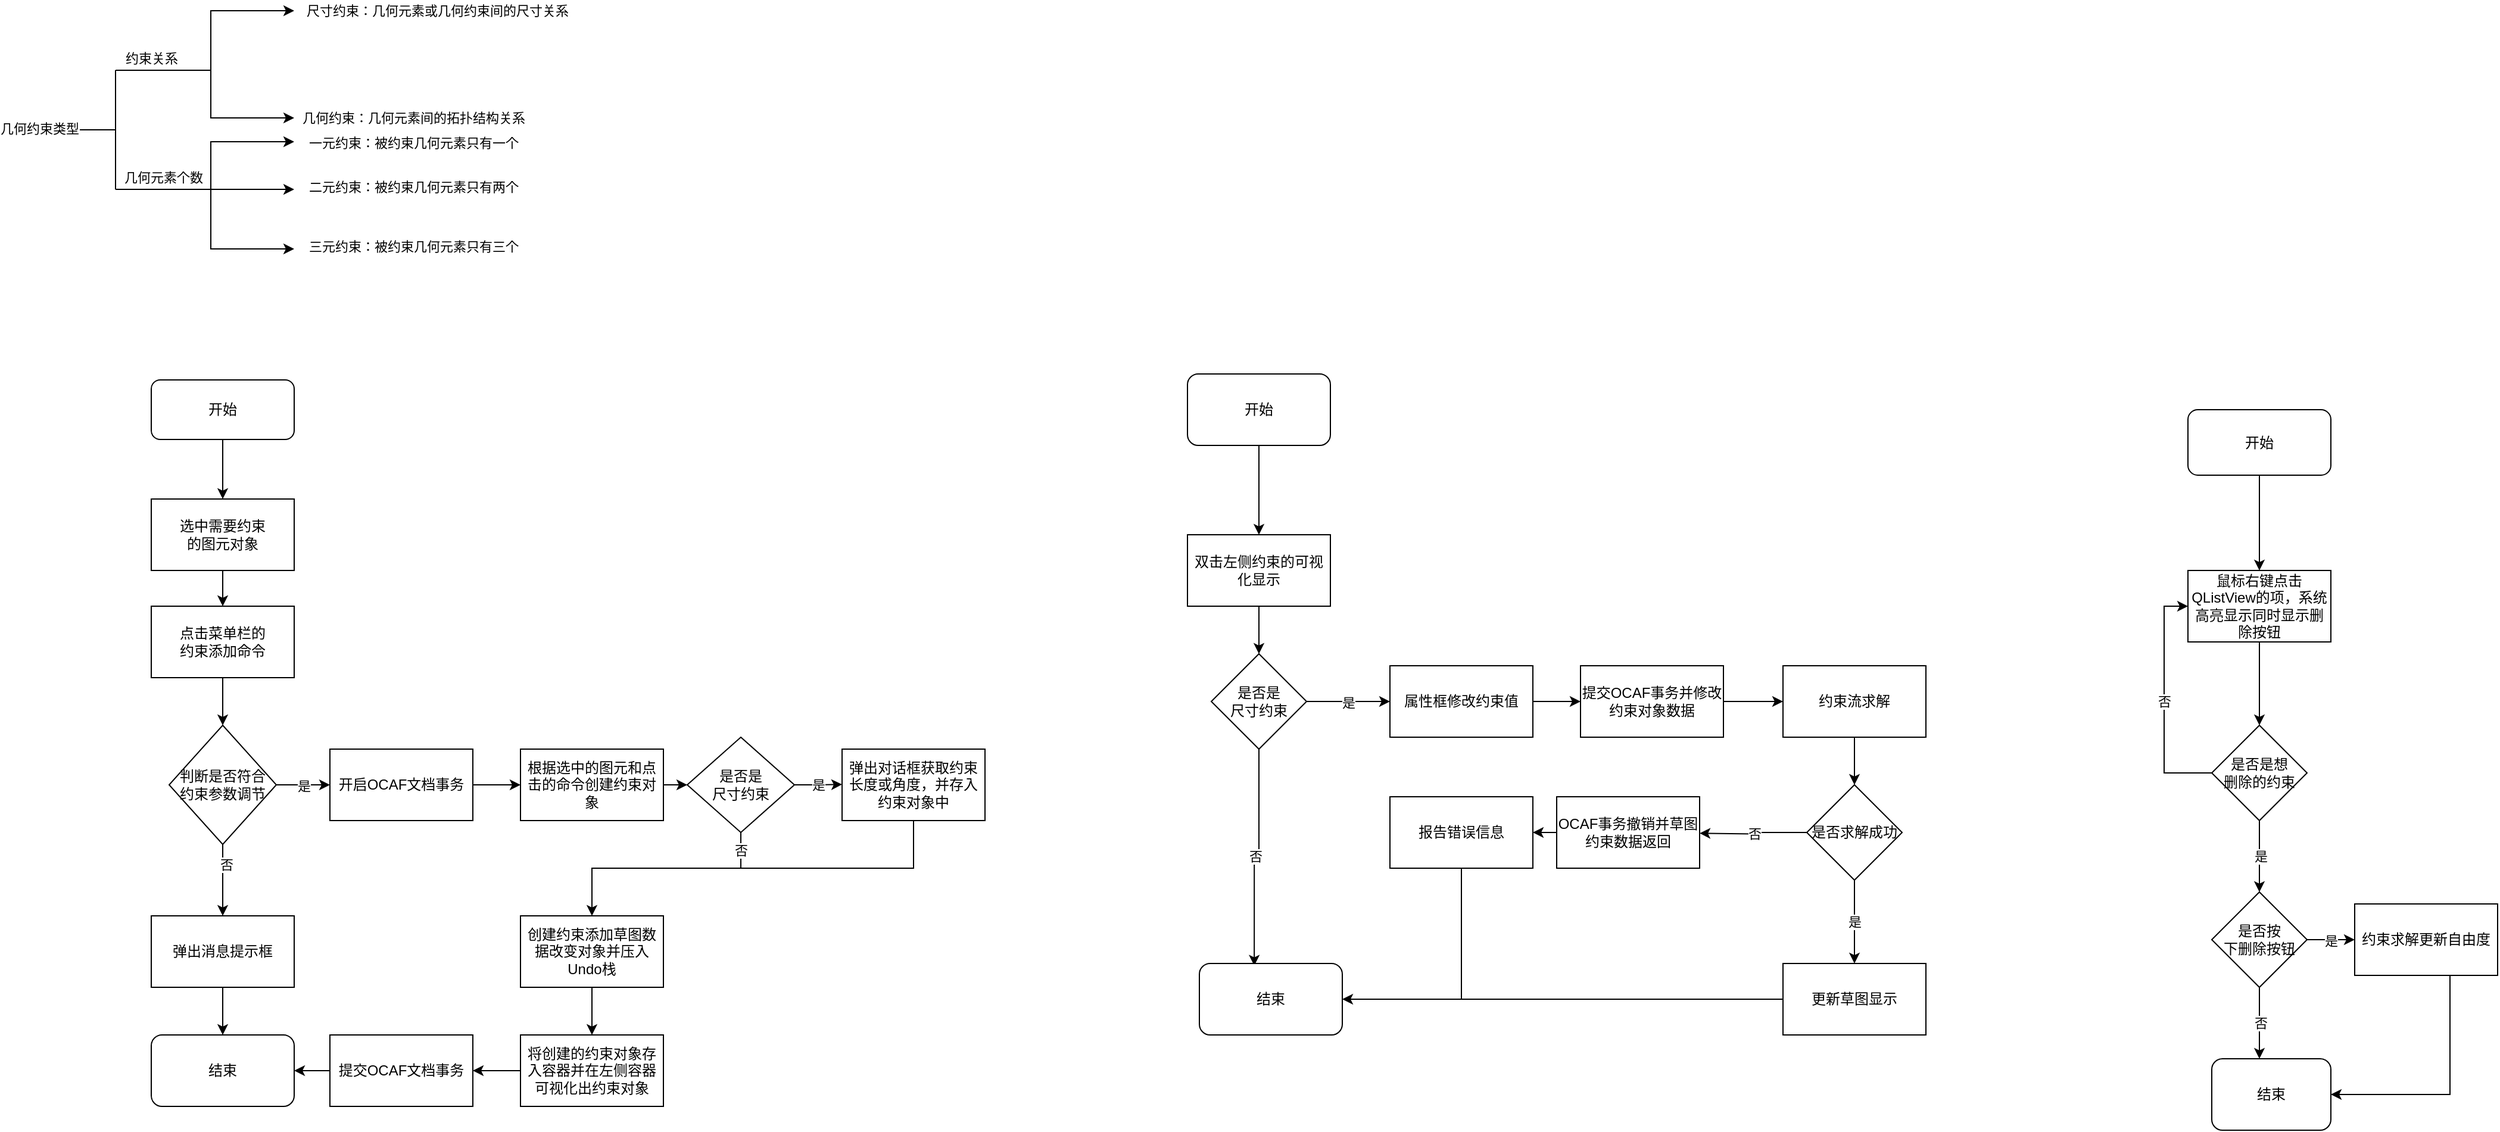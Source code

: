 <mxfile version="21.0.6" type="github">
  <diagram name="第 1 页" id="1So_czDSUBuQiFDamGuW">
    <mxGraphModel dx="1439" dy="761" grid="1" gridSize="10" guides="1" tooltips="1" connect="1" arrows="1" fold="1" page="1" pageScale="1" pageWidth="827" pageHeight="1169" math="0" shadow="0">
      <root>
        <mxCell id="0" />
        <mxCell id="1" parent="0" />
        <mxCell id="FwafR3L3VAN348FCxoly-1" value="" style="endArrow=none;html=1;rounded=0;" parent="1" edge="1">
          <mxGeometry width="50" height="50" relative="1" as="geometry">
            <mxPoint x="110" y="320" as="sourcePoint" />
            <mxPoint x="190" y="320" as="targetPoint" />
          </mxGeometry>
        </mxCell>
        <mxCell id="FwafR3L3VAN348FCxoly-6" value="几何约束类型" style="edgeLabel;html=1;align=center;verticalAlign=middle;resizable=0;points=[];" parent="FwafR3L3VAN348FCxoly-1" vertex="1" connectable="0">
          <mxGeometry x="-0.605" y="1" relative="1" as="geometry">
            <mxPoint as="offset" />
          </mxGeometry>
        </mxCell>
        <mxCell id="FwafR3L3VAN348FCxoly-2" value="" style="endArrow=none;html=1;rounded=0;" parent="1" edge="1">
          <mxGeometry width="50" height="50" relative="1" as="geometry">
            <mxPoint x="190" y="370" as="sourcePoint" />
            <mxPoint x="190" y="270" as="targetPoint" />
          </mxGeometry>
        </mxCell>
        <mxCell id="FwafR3L3VAN348FCxoly-3" value="" style="endArrow=none;html=1;rounded=0;" parent="1" edge="1">
          <mxGeometry width="50" height="50" relative="1" as="geometry">
            <mxPoint x="190" y="270" as="sourcePoint" />
            <mxPoint x="270" y="270" as="targetPoint" />
          </mxGeometry>
        </mxCell>
        <mxCell id="FwafR3L3VAN348FCxoly-7" value="约束关系" style="edgeLabel;html=1;align=center;verticalAlign=middle;resizable=0;points=[];" parent="FwafR3L3VAN348FCxoly-3" vertex="1" connectable="0">
          <mxGeometry x="-0.38" y="-1" relative="1" as="geometry">
            <mxPoint x="5" y="-11" as="offset" />
          </mxGeometry>
        </mxCell>
        <mxCell id="FwafR3L3VAN348FCxoly-4" value="" style="endArrow=none;html=1;rounded=0;" parent="1" edge="1">
          <mxGeometry width="50" height="50" relative="1" as="geometry">
            <mxPoint x="190" y="370" as="sourcePoint" />
            <mxPoint x="270" y="370" as="targetPoint" />
          </mxGeometry>
        </mxCell>
        <mxCell id="FwafR3L3VAN348FCxoly-8" value="几何元素个数" style="edgeLabel;html=1;align=center;verticalAlign=middle;resizable=0;points=[];" parent="FwafR3L3VAN348FCxoly-4" vertex="1" connectable="0">
          <mxGeometry x="-0.305" y="3" relative="1" as="geometry">
            <mxPoint x="12" y="-7" as="offset" />
          </mxGeometry>
        </mxCell>
        <mxCell id="FwafR3L3VAN348FCxoly-5" value="" style="endArrow=classic;startArrow=classic;html=1;rounded=0;edgeStyle=orthogonalEdgeStyle;" parent="1" edge="1">
          <mxGeometry width="50" height="50" relative="1" as="geometry">
            <mxPoint x="340" y="310" as="sourcePoint" />
            <mxPoint x="340" y="220" as="targetPoint" />
            <Array as="points">
              <mxPoint x="270" y="310" />
            </Array>
          </mxGeometry>
        </mxCell>
        <mxCell id="FwafR3L3VAN348FCxoly-12" value="尺寸约束：几何元素或几何约束间的尺寸关系" style="edgeLabel;html=1;align=center;verticalAlign=middle;resizable=0;points=[];" parent="FwafR3L3VAN348FCxoly-5" vertex="1" connectable="0">
          <mxGeometry x="0.826" y="2" relative="1" as="geometry">
            <mxPoint x="140" y="2" as="offset" />
          </mxGeometry>
        </mxCell>
        <mxCell id="FwafR3L3VAN348FCxoly-13" value="几何约束：几何元素间的拓扑结构关系" style="edgeLabel;html=1;align=center;verticalAlign=middle;resizable=0;points=[];" parent="FwafR3L3VAN348FCxoly-5" vertex="1" connectable="0">
          <mxGeometry x="-0.791" relative="1" as="geometry">
            <mxPoint x="124" as="offset" />
          </mxGeometry>
        </mxCell>
        <mxCell id="FwafR3L3VAN348FCxoly-10" value="" style="endArrow=classic;startArrow=classic;html=1;rounded=0;edgeStyle=orthogonalEdgeStyle;" parent="1" edge="1">
          <mxGeometry width="50" height="50" relative="1" as="geometry">
            <mxPoint x="340" y="420" as="sourcePoint" />
            <mxPoint x="340" y="330" as="targetPoint" />
            <Array as="points">
              <mxPoint x="270" y="420" />
            </Array>
          </mxGeometry>
        </mxCell>
        <mxCell id="FwafR3L3VAN348FCxoly-14" value="一元约束：被约束几何元素只有一个" style="edgeLabel;html=1;align=center;verticalAlign=middle;resizable=0;points=[];" parent="FwafR3L3VAN348FCxoly-10" vertex="1" connectable="0">
          <mxGeometry x="0.809" y="-1" relative="1" as="geometry">
            <mxPoint x="122" as="offset" />
          </mxGeometry>
        </mxCell>
        <mxCell id="FwafR3L3VAN348FCxoly-16" value="三元约束：被约束几何元素只有三个" style="edgeLabel;html=1;align=center;verticalAlign=middle;resizable=0;points=[];" parent="FwafR3L3VAN348FCxoly-10" vertex="1" connectable="0">
          <mxGeometry x="-0.835" y="-2" relative="1" as="geometry">
            <mxPoint x="119" as="offset" />
          </mxGeometry>
        </mxCell>
        <mxCell id="FwafR3L3VAN348FCxoly-11" value="" style="endArrow=classic;html=1;rounded=0;" parent="1" edge="1">
          <mxGeometry width="50" height="50" relative="1" as="geometry">
            <mxPoint x="270" y="370" as="sourcePoint" />
            <mxPoint x="340" y="370" as="targetPoint" />
          </mxGeometry>
        </mxCell>
        <mxCell id="FwafR3L3VAN348FCxoly-15" value="二元约束：被约束几何元素只有两个" style="edgeLabel;html=1;align=center;verticalAlign=middle;resizable=0;points=[];" parent="FwafR3L3VAN348FCxoly-11" vertex="1" connectable="0">
          <mxGeometry x="0.457" y="2" relative="1" as="geometry">
            <mxPoint x="119" as="offset" />
          </mxGeometry>
        </mxCell>
        <mxCell id="ZC_2awQbRUudxoVVbSpu-1" value="开始" style="rounded=1;whiteSpace=wrap;html=1;" vertex="1" parent="1">
          <mxGeometry x="220" y="530" width="120" height="50" as="geometry" />
        </mxCell>
        <mxCell id="ZC_2awQbRUudxoVVbSpu-2" value="" style="endArrow=classic;html=1;rounded=0;exitX=0.5;exitY=1;exitDx=0;exitDy=0;" edge="1" parent="1" source="ZC_2awQbRUudxoVVbSpu-1">
          <mxGeometry width="50" height="50" relative="1" as="geometry">
            <mxPoint x="240" y="730" as="sourcePoint" />
            <mxPoint x="280" y="630" as="targetPoint" />
          </mxGeometry>
        </mxCell>
        <mxCell id="ZC_2awQbRUudxoVVbSpu-3" value="选中需要约束&lt;br&gt;的图元对象" style="rounded=0;whiteSpace=wrap;html=1;" vertex="1" parent="1">
          <mxGeometry x="220" y="630" width="120" height="60" as="geometry" />
        </mxCell>
        <mxCell id="ZC_2awQbRUudxoVVbSpu-4" value="" style="endArrow=classic;html=1;rounded=0;exitX=0.5;exitY=1;exitDx=0;exitDy=0;" edge="1" parent="1" source="ZC_2awQbRUudxoVVbSpu-3">
          <mxGeometry width="50" height="50" relative="1" as="geometry">
            <mxPoint x="300" y="770" as="sourcePoint" />
            <mxPoint x="280" y="720" as="targetPoint" />
          </mxGeometry>
        </mxCell>
        <mxCell id="ZC_2awQbRUudxoVVbSpu-5" value="点击菜单栏的&lt;br&gt;约束添加命令" style="rounded=0;whiteSpace=wrap;html=1;" vertex="1" parent="1">
          <mxGeometry x="220" y="720" width="120" height="60" as="geometry" />
        </mxCell>
        <mxCell id="ZC_2awQbRUudxoVVbSpu-6" value="" style="endArrow=classic;html=1;rounded=0;exitX=0.5;exitY=1;exitDx=0;exitDy=0;entryX=0.5;entryY=0;entryDx=0;entryDy=0;" edge="1" parent="1" source="ZC_2awQbRUudxoVVbSpu-5" target="ZC_2awQbRUudxoVVbSpu-7">
          <mxGeometry width="50" height="50" relative="1" as="geometry">
            <mxPoint x="260" y="860" as="sourcePoint" />
            <mxPoint x="280" y="820" as="targetPoint" />
          </mxGeometry>
        </mxCell>
        <mxCell id="ZC_2awQbRUudxoVVbSpu-15" value="是" style="edgeStyle=orthogonalEdgeStyle;rounded=0;orthogonalLoop=1;jettySize=auto;html=1;exitX=1;exitY=0.5;exitDx=0;exitDy=0;" edge="1" parent="1" source="ZC_2awQbRUudxoVVbSpu-7">
          <mxGeometry relative="1" as="geometry">
            <mxPoint x="370" y="870" as="targetPoint" />
          </mxGeometry>
        </mxCell>
        <mxCell id="ZC_2awQbRUudxoVVbSpu-7" value="判断是否符合&lt;br&gt;约束参数调节" style="rhombus;whiteSpace=wrap;html=1;" vertex="1" parent="1">
          <mxGeometry x="235" y="820" width="90" height="100" as="geometry" />
        </mxCell>
        <mxCell id="ZC_2awQbRUudxoVVbSpu-9" value="" style="endArrow=classic;html=1;rounded=0;exitX=0.5;exitY=1;exitDx=0;exitDy=0;" edge="1" parent="1" source="ZC_2awQbRUudxoVVbSpu-7">
          <mxGeometry width="50" height="50" relative="1" as="geometry">
            <mxPoint x="270" y="1020" as="sourcePoint" />
            <mxPoint x="280" y="980" as="targetPoint" />
          </mxGeometry>
        </mxCell>
        <mxCell id="ZC_2awQbRUudxoVVbSpu-11" value="否" style="edgeLabel;html=1;align=center;verticalAlign=middle;resizable=0;points=[];" vertex="1" connectable="0" parent="ZC_2awQbRUudxoVVbSpu-9">
          <mxGeometry x="-0.433" y="3" relative="1" as="geometry">
            <mxPoint as="offset" />
          </mxGeometry>
        </mxCell>
        <mxCell id="ZC_2awQbRUudxoVVbSpu-12" value="弹出消息提示框" style="rounded=0;whiteSpace=wrap;html=1;" vertex="1" parent="1">
          <mxGeometry x="220" y="980" width="120" height="60" as="geometry" />
        </mxCell>
        <mxCell id="ZC_2awQbRUudxoVVbSpu-13" value="" style="endArrow=classic;html=1;rounded=0;exitX=0.5;exitY=1;exitDx=0;exitDy=0;" edge="1" parent="1" source="ZC_2awQbRUudxoVVbSpu-12">
          <mxGeometry width="50" height="50" relative="1" as="geometry">
            <mxPoint x="240" y="1110" as="sourcePoint" />
            <mxPoint x="280" y="1080" as="targetPoint" />
          </mxGeometry>
        </mxCell>
        <mxCell id="ZC_2awQbRUudxoVVbSpu-14" value="结束" style="rounded=1;whiteSpace=wrap;html=1;" vertex="1" parent="1">
          <mxGeometry x="220" y="1080" width="120" height="60" as="geometry" />
        </mxCell>
        <mxCell id="ZC_2awQbRUudxoVVbSpu-16" value="开启OCAF文档事务" style="rounded=0;whiteSpace=wrap;html=1;" vertex="1" parent="1">
          <mxGeometry x="370" y="840" width="120" height="60" as="geometry" />
        </mxCell>
        <mxCell id="ZC_2awQbRUudxoVVbSpu-18" value="" style="endArrow=classic;html=1;rounded=0;exitX=1;exitY=0.5;exitDx=0;exitDy=0;" edge="1" parent="1" source="ZC_2awQbRUudxoVVbSpu-16">
          <mxGeometry width="50" height="50" relative="1" as="geometry">
            <mxPoint x="490" y="900" as="sourcePoint" />
            <mxPoint x="530" y="870" as="targetPoint" />
          </mxGeometry>
        </mxCell>
        <mxCell id="ZC_2awQbRUudxoVVbSpu-19" value="根据选中的图元和点击的命令创建约束对象" style="rounded=0;whiteSpace=wrap;html=1;" vertex="1" parent="1">
          <mxGeometry x="530" y="840" width="120" height="60" as="geometry" />
        </mxCell>
        <mxCell id="ZC_2awQbRUudxoVVbSpu-21" value="创建约束添加草图数据改变对象并压入Undo栈" style="rounded=0;whiteSpace=wrap;html=1;" vertex="1" parent="1">
          <mxGeometry x="530" y="980" width="120" height="60" as="geometry" />
        </mxCell>
        <mxCell id="ZC_2awQbRUudxoVVbSpu-22" value="" style="endArrow=classic;html=1;rounded=0;exitX=0.5;exitY=1;exitDx=0;exitDy=0;" edge="1" parent="1" source="ZC_2awQbRUudxoVVbSpu-21">
          <mxGeometry width="50" height="50" relative="1" as="geometry">
            <mxPoint x="580" y="1110" as="sourcePoint" />
            <mxPoint x="590" y="1080" as="targetPoint" />
          </mxGeometry>
        </mxCell>
        <mxCell id="ZC_2awQbRUudxoVVbSpu-23" value="将创建的约束对象存入容器并在左侧容器可视化出约束对象" style="rounded=0;whiteSpace=wrap;html=1;" vertex="1" parent="1">
          <mxGeometry x="530" y="1080" width="120" height="60" as="geometry" />
        </mxCell>
        <mxCell id="ZC_2awQbRUudxoVVbSpu-25" value="" style="endArrow=classic;html=1;rounded=0;exitX=0;exitY=0.5;exitDx=0;exitDy=0;" edge="1" parent="1" source="ZC_2awQbRUudxoVVbSpu-23">
          <mxGeometry width="50" height="50" relative="1" as="geometry">
            <mxPoint x="460" y="1120" as="sourcePoint" />
            <mxPoint x="490" y="1110" as="targetPoint" />
          </mxGeometry>
        </mxCell>
        <mxCell id="ZC_2awQbRUudxoVVbSpu-26" value="提交OCAF文档事务" style="rounded=0;whiteSpace=wrap;html=1;" vertex="1" parent="1">
          <mxGeometry x="370" y="1080" width="120" height="60" as="geometry" />
        </mxCell>
        <mxCell id="ZC_2awQbRUudxoVVbSpu-27" value="" style="endArrow=classic;html=1;rounded=0;exitX=0;exitY=0.5;exitDx=0;exitDy=0;entryX=1;entryY=0.5;entryDx=0;entryDy=0;" edge="1" parent="1" source="ZC_2awQbRUudxoVVbSpu-26" target="ZC_2awQbRUudxoVVbSpu-14">
          <mxGeometry width="50" height="50" relative="1" as="geometry">
            <mxPoint x="170" y="1230" as="sourcePoint" />
            <mxPoint x="220" y="1180" as="targetPoint" />
          </mxGeometry>
        </mxCell>
        <mxCell id="ZC_2awQbRUudxoVVbSpu-28" value="" style="endArrow=classic;html=1;rounded=0;exitX=1;exitY=0.5;exitDx=0;exitDy=0;" edge="1" parent="1" source="ZC_2awQbRUudxoVVbSpu-19" target="ZC_2awQbRUudxoVVbSpu-29">
          <mxGeometry width="50" height="50" relative="1" as="geometry">
            <mxPoint x="700" y="900" as="sourcePoint" />
            <mxPoint x="710" y="870" as="targetPoint" />
          </mxGeometry>
        </mxCell>
        <mxCell id="ZC_2awQbRUudxoVVbSpu-30" value="是" style="edgeStyle=orthogonalEdgeStyle;rounded=0;orthogonalLoop=1;jettySize=auto;html=1;exitX=1;exitY=0.5;exitDx=0;exitDy=0;" edge="1" parent="1" source="ZC_2awQbRUudxoVVbSpu-29">
          <mxGeometry relative="1" as="geometry">
            <mxPoint x="800" y="869.667" as="targetPoint" />
          </mxGeometry>
        </mxCell>
        <mxCell id="ZC_2awQbRUudxoVVbSpu-29" value="是否是&lt;br&gt;尺寸约束" style="rhombus;whiteSpace=wrap;html=1;" vertex="1" parent="1">
          <mxGeometry x="670" y="830" width="90" height="80" as="geometry" />
        </mxCell>
        <mxCell id="ZC_2awQbRUudxoVVbSpu-31" value="弹出对话框获取约束长度或角度，并存入约束对象中" style="rounded=0;whiteSpace=wrap;html=1;" vertex="1" parent="1">
          <mxGeometry x="800" y="840" width="120" height="60" as="geometry" />
        </mxCell>
        <mxCell id="ZC_2awQbRUudxoVVbSpu-38" value="" style="endArrow=classic;html=1;rounded=0;exitX=0.5;exitY=1;exitDx=0;exitDy=0;edgeStyle=orthogonalEdgeStyle;entryX=0.5;entryY=0;entryDx=0;entryDy=0;" edge="1" parent="1" source="ZC_2awQbRUudxoVVbSpu-31" target="ZC_2awQbRUudxoVVbSpu-21">
          <mxGeometry width="50" height="50" relative="1" as="geometry">
            <mxPoint x="820" y="1030" as="sourcePoint" />
            <mxPoint x="870" y="980" as="targetPoint" />
          </mxGeometry>
        </mxCell>
        <mxCell id="ZC_2awQbRUudxoVVbSpu-39" value="否" style="endArrow=none;html=1;rounded=0;entryX=0.5;entryY=1;entryDx=0;entryDy=0;" edge="1" parent="1" target="ZC_2awQbRUudxoVVbSpu-29">
          <mxGeometry width="50" height="50" relative="1" as="geometry">
            <mxPoint x="715" y="940" as="sourcePoint" />
            <mxPoint x="760" y="1040" as="targetPoint" />
          </mxGeometry>
        </mxCell>
        <mxCell id="ZC_2awQbRUudxoVVbSpu-40" value="开始" style="rounded=1;whiteSpace=wrap;html=1;" vertex="1" parent="1">
          <mxGeometry x="1090" y="525" width="120" height="60" as="geometry" />
        </mxCell>
        <mxCell id="ZC_2awQbRUudxoVVbSpu-41" value="" style="endArrow=classic;html=1;rounded=0;exitX=0.5;exitY=1;exitDx=0;exitDy=0;" edge="1" parent="1" source="ZC_2awQbRUudxoVVbSpu-40">
          <mxGeometry width="50" height="50" relative="1" as="geometry">
            <mxPoint x="1080" y="780" as="sourcePoint" />
            <mxPoint x="1150" y="660" as="targetPoint" />
          </mxGeometry>
        </mxCell>
        <mxCell id="ZC_2awQbRUudxoVVbSpu-42" value="双击左侧约束的可视化显示" style="rounded=0;whiteSpace=wrap;html=1;" vertex="1" parent="1">
          <mxGeometry x="1090" y="660" width="120" height="60" as="geometry" />
        </mxCell>
        <mxCell id="ZC_2awQbRUudxoVVbSpu-43" value="" style="endArrow=classic;html=1;rounded=0;exitX=0.5;exitY=1;exitDx=0;exitDy=0;" edge="1" parent="1" source="ZC_2awQbRUudxoVVbSpu-42">
          <mxGeometry width="50" height="50" relative="1" as="geometry">
            <mxPoint x="1150" y="800" as="sourcePoint" />
            <mxPoint x="1150" y="760" as="targetPoint" />
          </mxGeometry>
        </mxCell>
        <mxCell id="ZC_2awQbRUudxoVVbSpu-46" value="否" style="edgeStyle=orthogonalEdgeStyle;rounded=0;orthogonalLoop=1;jettySize=auto;html=1;exitX=0.5;exitY=1;exitDx=0;exitDy=0;entryX=0.384;entryY=0.031;entryDx=0;entryDy=0;entryPerimeter=0;" edge="1" parent="1" source="ZC_2awQbRUudxoVVbSpu-44" target="ZC_2awQbRUudxoVVbSpu-47">
          <mxGeometry relative="1" as="geometry">
            <mxPoint x="1150.667" y="880" as="targetPoint" />
          </mxGeometry>
        </mxCell>
        <mxCell id="ZC_2awQbRUudxoVVbSpu-48" value="是" style="edgeStyle=orthogonalEdgeStyle;rounded=0;orthogonalLoop=1;jettySize=auto;html=1;exitX=1;exitY=0.5;exitDx=0;exitDy=0;" edge="1" parent="1" source="ZC_2awQbRUudxoVVbSpu-44">
          <mxGeometry relative="1" as="geometry">
            <mxPoint x="1260" y="800" as="targetPoint" />
          </mxGeometry>
        </mxCell>
        <mxCell id="ZC_2awQbRUudxoVVbSpu-44" value="是否是&lt;br&gt;尺寸约束" style="rhombus;whiteSpace=wrap;html=1;" vertex="1" parent="1">
          <mxGeometry x="1110" y="760" width="80" height="80" as="geometry" />
        </mxCell>
        <mxCell id="ZC_2awQbRUudxoVVbSpu-47" value="结束" style="rounded=1;whiteSpace=wrap;html=1;" vertex="1" parent="1">
          <mxGeometry x="1100" y="1020" width="120" height="60" as="geometry" />
        </mxCell>
        <mxCell id="ZC_2awQbRUudxoVVbSpu-49" value="属性框修改约束值" style="rounded=0;whiteSpace=wrap;html=1;" vertex="1" parent="1">
          <mxGeometry x="1260" y="770" width="120" height="60" as="geometry" />
        </mxCell>
        <mxCell id="ZC_2awQbRUudxoVVbSpu-50" value="" style="endArrow=classic;html=1;rounded=0;exitX=1;exitY=0.5;exitDx=0;exitDy=0;" edge="1" parent="1" source="ZC_2awQbRUudxoVVbSpu-49">
          <mxGeometry width="50" height="50" relative="1" as="geometry">
            <mxPoint x="1410" y="820" as="sourcePoint" />
            <mxPoint x="1420" y="800" as="targetPoint" />
          </mxGeometry>
        </mxCell>
        <mxCell id="ZC_2awQbRUudxoVVbSpu-51" value="提交OCAF事务并修改约束对象数据" style="rounded=0;whiteSpace=wrap;html=1;" vertex="1" parent="1">
          <mxGeometry x="1420" y="770" width="120" height="60" as="geometry" />
        </mxCell>
        <mxCell id="ZC_2awQbRUudxoVVbSpu-52" value="" style="endArrow=classic;html=1;rounded=0;exitX=1;exitY=0.5;exitDx=0;exitDy=0;" edge="1" parent="1" source="ZC_2awQbRUudxoVVbSpu-51">
          <mxGeometry width="50" height="50" relative="1" as="geometry">
            <mxPoint x="1580" y="830" as="sourcePoint" />
            <mxPoint x="1590" y="800" as="targetPoint" />
          </mxGeometry>
        </mxCell>
        <mxCell id="ZC_2awQbRUudxoVVbSpu-53" value="约束流求解" style="rounded=0;whiteSpace=wrap;html=1;" vertex="1" parent="1">
          <mxGeometry x="1590" y="770" width="120" height="60" as="geometry" />
        </mxCell>
        <mxCell id="ZC_2awQbRUudxoVVbSpu-54" value="" style="endArrow=classic;html=1;rounded=0;exitX=0.5;exitY=1;exitDx=0;exitDy=0;" edge="1" parent="1" source="ZC_2awQbRUudxoVVbSpu-53">
          <mxGeometry width="50" height="50" relative="1" as="geometry">
            <mxPoint x="1610" y="940" as="sourcePoint" />
            <mxPoint x="1650" y="870" as="targetPoint" />
          </mxGeometry>
        </mxCell>
        <mxCell id="ZC_2awQbRUudxoVVbSpu-56" value="是" style="edgeStyle=orthogonalEdgeStyle;rounded=0;orthogonalLoop=1;jettySize=auto;html=1;exitX=0.5;exitY=1;exitDx=0;exitDy=0;entryX=0.5;entryY=0;entryDx=0;entryDy=0;" edge="1" parent="1" source="ZC_2awQbRUudxoVVbSpu-55" target="ZC_2awQbRUudxoVVbSpu-57">
          <mxGeometry relative="1" as="geometry">
            <mxPoint x="1650.667" y="1010" as="targetPoint" />
          </mxGeometry>
        </mxCell>
        <mxCell id="ZC_2awQbRUudxoVVbSpu-58" value="否" style="edgeStyle=orthogonalEdgeStyle;rounded=0;orthogonalLoop=1;jettySize=auto;html=1;exitX=0;exitY=0.5;exitDx=0;exitDy=0;" edge="1" parent="1" source="ZC_2awQbRUudxoVVbSpu-55">
          <mxGeometry relative="1" as="geometry">
            <mxPoint x="1520" y="910.667" as="targetPoint" />
          </mxGeometry>
        </mxCell>
        <mxCell id="ZC_2awQbRUudxoVVbSpu-55" value="是否求解成功" style="rhombus;whiteSpace=wrap;html=1;" vertex="1" parent="1">
          <mxGeometry x="1610" y="870" width="80" height="80" as="geometry" />
        </mxCell>
        <mxCell id="ZC_2awQbRUudxoVVbSpu-57" value="更新草图显示" style="rounded=0;whiteSpace=wrap;html=1;" vertex="1" parent="1">
          <mxGeometry x="1590" y="1020" width="120" height="60" as="geometry" />
        </mxCell>
        <mxCell id="ZC_2awQbRUudxoVVbSpu-59" value="OCAF事务撤销并草图约束数据返回" style="rounded=0;whiteSpace=wrap;html=1;" vertex="1" parent="1">
          <mxGeometry x="1400" y="880" width="120" height="60" as="geometry" />
        </mxCell>
        <mxCell id="ZC_2awQbRUudxoVVbSpu-60" value="" style="endArrow=classic;html=1;rounded=0;exitX=0;exitY=0.5;exitDx=0;exitDy=0;entryX=1;entryY=0.5;entryDx=0;entryDy=0;" edge="1" parent="1" source="ZC_2awQbRUudxoVVbSpu-59" target="ZC_2awQbRUudxoVVbSpu-61">
          <mxGeometry width="50" height="50" relative="1" as="geometry">
            <mxPoint x="1390" y="910" as="sourcePoint" />
            <mxPoint x="1330" y="910" as="targetPoint" />
          </mxGeometry>
        </mxCell>
        <mxCell id="ZC_2awQbRUudxoVVbSpu-61" value="报告错误信息" style="rounded=0;whiteSpace=wrap;html=1;" vertex="1" parent="1">
          <mxGeometry x="1260" y="880" width="120" height="60" as="geometry" />
        </mxCell>
        <mxCell id="ZC_2awQbRUudxoVVbSpu-64" value="" style="endArrow=classic;html=1;rounded=0;exitX=0;exitY=0.5;exitDx=0;exitDy=0;entryX=1;entryY=0.5;entryDx=0;entryDy=0;" edge="1" parent="1" source="ZC_2awQbRUudxoVVbSpu-57" target="ZC_2awQbRUudxoVVbSpu-47">
          <mxGeometry width="50" height="50" relative="1" as="geometry">
            <mxPoint x="1430" y="1040" as="sourcePoint" />
            <mxPoint x="1480" y="990" as="targetPoint" />
          </mxGeometry>
        </mxCell>
        <mxCell id="ZC_2awQbRUudxoVVbSpu-65" value="" style="endArrow=none;html=1;rounded=0;entryX=0.5;entryY=1;entryDx=0;entryDy=0;" edge="1" parent="1" target="ZC_2awQbRUudxoVVbSpu-61">
          <mxGeometry width="50" height="50" relative="1" as="geometry">
            <mxPoint x="1320" y="1050" as="sourcePoint" />
            <mxPoint x="1440" y="690" as="targetPoint" />
          </mxGeometry>
        </mxCell>
        <mxCell id="ZC_2awQbRUudxoVVbSpu-66" value="开始" style="rounded=1;whiteSpace=wrap;html=1;" vertex="1" parent="1">
          <mxGeometry x="1930" y="555" width="120" height="55" as="geometry" />
        </mxCell>
        <mxCell id="ZC_2awQbRUudxoVVbSpu-67" value="" style="endArrow=classic;html=1;rounded=0;exitX=0.5;exitY=1;exitDx=0;exitDy=0;" edge="1" parent="1" source="ZC_2awQbRUudxoVVbSpu-66">
          <mxGeometry width="50" height="50" relative="1" as="geometry">
            <mxPoint x="1930" y="770" as="sourcePoint" />
            <mxPoint x="1990" y="690" as="targetPoint" />
          </mxGeometry>
        </mxCell>
        <mxCell id="ZC_2awQbRUudxoVVbSpu-68" value="鼠标右键点击QListView的项，系统高亮显示同时显示删除按钮" style="rounded=0;whiteSpace=wrap;html=1;" vertex="1" parent="1">
          <mxGeometry x="1930" y="690" width="120" height="60" as="geometry" />
        </mxCell>
        <mxCell id="ZC_2awQbRUudxoVVbSpu-69" value="" style="endArrow=classic;html=1;rounded=0;exitX=0.5;exitY=1;exitDx=0;exitDy=0;" edge="1" parent="1" source="ZC_2awQbRUudxoVVbSpu-68">
          <mxGeometry width="50" height="50" relative="1" as="geometry">
            <mxPoint x="1970" y="900" as="sourcePoint" />
            <mxPoint x="1990" y="820" as="targetPoint" />
          </mxGeometry>
        </mxCell>
        <mxCell id="ZC_2awQbRUudxoVVbSpu-71" value="否" style="edgeStyle=orthogonalEdgeStyle;rounded=0;orthogonalLoop=1;jettySize=auto;html=1;exitX=0;exitY=0.5;exitDx=0;exitDy=0;entryX=0;entryY=0.5;entryDx=0;entryDy=0;" edge="1" parent="1" source="ZC_2awQbRUudxoVVbSpu-70" target="ZC_2awQbRUudxoVVbSpu-68">
          <mxGeometry relative="1" as="geometry" />
        </mxCell>
        <mxCell id="ZC_2awQbRUudxoVVbSpu-72" value="是" style="edgeStyle=orthogonalEdgeStyle;rounded=0;orthogonalLoop=1;jettySize=auto;html=1;" edge="1" parent="1" source="ZC_2awQbRUudxoVVbSpu-70">
          <mxGeometry relative="1" as="geometry">
            <mxPoint x="1990" y="960" as="targetPoint" />
          </mxGeometry>
        </mxCell>
        <mxCell id="ZC_2awQbRUudxoVVbSpu-70" value="是否是想&lt;br&gt;删除的约束" style="rhombus;whiteSpace=wrap;html=1;" vertex="1" parent="1">
          <mxGeometry x="1950" y="820" width="80" height="80" as="geometry" />
        </mxCell>
        <mxCell id="ZC_2awQbRUudxoVVbSpu-75" value="是" style="edgeStyle=orthogonalEdgeStyle;rounded=0;orthogonalLoop=1;jettySize=auto;html=1;" edge="1" parent="1" source="ZC_2awQbRUudxoVVbSpu-74">
          <mxGeometry relative="1" as="geometry">
            <mxPoint x="2070" y="1000" as="targetPoint" />
          </mxGeometry>
        </mxCell>
        <mxCell id="ZC_2awQbRUudxoVVbSpu-76" value="否" style="edgeStyle=orthogonalEdgeStyle;rounded=0;orthogonalLoop=1;jettySize=auto;html=1;" edge="1" parent="1" source="ZC_2awQbRUudxoVVbSpu-74">
          <mxGeometry relative="1" as="geometry">
            <mxPoint x="1990" y="1100" as="targetPoint" />
          </mxGeometry>
        </mxCell>
        <mxCell id="ZC_2awQbRUudxoVVbSpu-74" value="是否按&lt;br&gt;下删除按钮" style="rhombus;whiteSpace=wrap;html=1;" vertex="1" parent="1">
          <mxGeometry x="1950" y="960" width="80" height="80" as="geometry" />
        </mxCell>
        <mxCell id="ZC_2awQbRUudxoVVbSpu-77" value="结束" style="rounded=1;whiteSpace=wrap;html=1;" vertex="1" parent="1">
          <mxGeometry x="1950" y="1100" width="100" height="60" as="geometry" />
        </mxCell>
        <mxCell id="ZC_2awQbRUudxoVVbSpu-79" style="edgeStyle=orthogonalEdgeStyle;rounded=0;orthogonalLoop=1;jettySize=auto;html=1;entryX=1;entryY=0.5;entryDx=0;entryDy=0;" edge="1" parent="1" source="ZC_2awQbRUudxoVVbSpu-78" target="ZC_2awQbRUudxoVVbSpu-77">
          <mxGeometry relative="1" as="geometry">
            <Array as="points">
              <mxPoint x="2150" y="1130" />
            </Array>
          </mxGeometry>
        </mxCell>
        <mxCell id="ZC_2awQbRUudxoVVbSpu-78" value="约束求解更新自由度" style="rounded=0;whiteSpace=wrap;html=1;" vertex="1" parent="1">
          <mxGeometry x="2070" y="970" width="120" height="60" as="geometry" />
        </mxCell>
      </root>
    </mxGraphModel>
  </diagram>
</mxfile>

